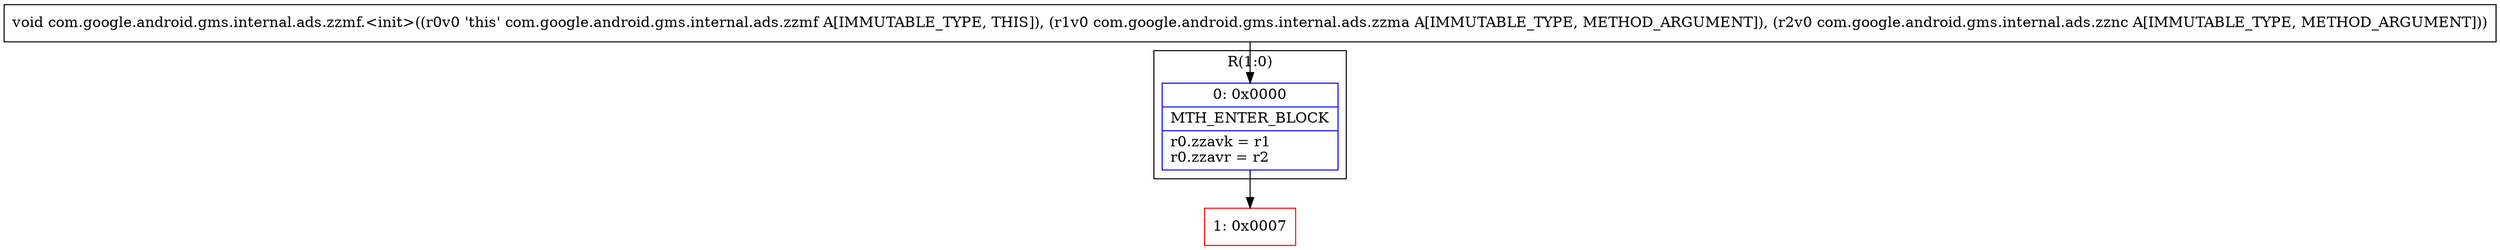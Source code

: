 digraph "CFG forcom.google.android.gms.internal.ads.zzmf.\<init\>(Lcom\/google\/android\/gms\/internal\/ads\/zzma;Lcom\/google\/android\/gms\/internal\/ads\/zznc;)V" {
subgraph cluster_Region_38180501 {
label = "R(1:0)";
node [shape=record,color=blue];
Node_0 [shape=record,label="{0\:\ 0x0000|MTH_ENTER_BLOCK\l|r0.zzavk = r1\lr0.zzavr = r2\l}"];
}
Node_1 [shape=record,color=red,label="{1\:\ 0x0007}"];
MethodNode[shape=record,label="{void com.google.android.gms.internal.ads.zzmf.\<init\>((r0v0 'this' com.google.android.gms.internal.ads.zzmf A[IMMUTABLE_TYPE, THIS]), (r1v0 com.google.android.gms.internal.ads.zzma A[IMMUTABLE_TYPE, METHOD_ARGUMENT]), (r2v0 com.google.android.gms.internal.ads.zznc A[IMMUTABLE_TYPE, METHOD_ARGUMENT])) }"];
MethodNode -> Node_0;
Node_0 -> Node_1;
}

